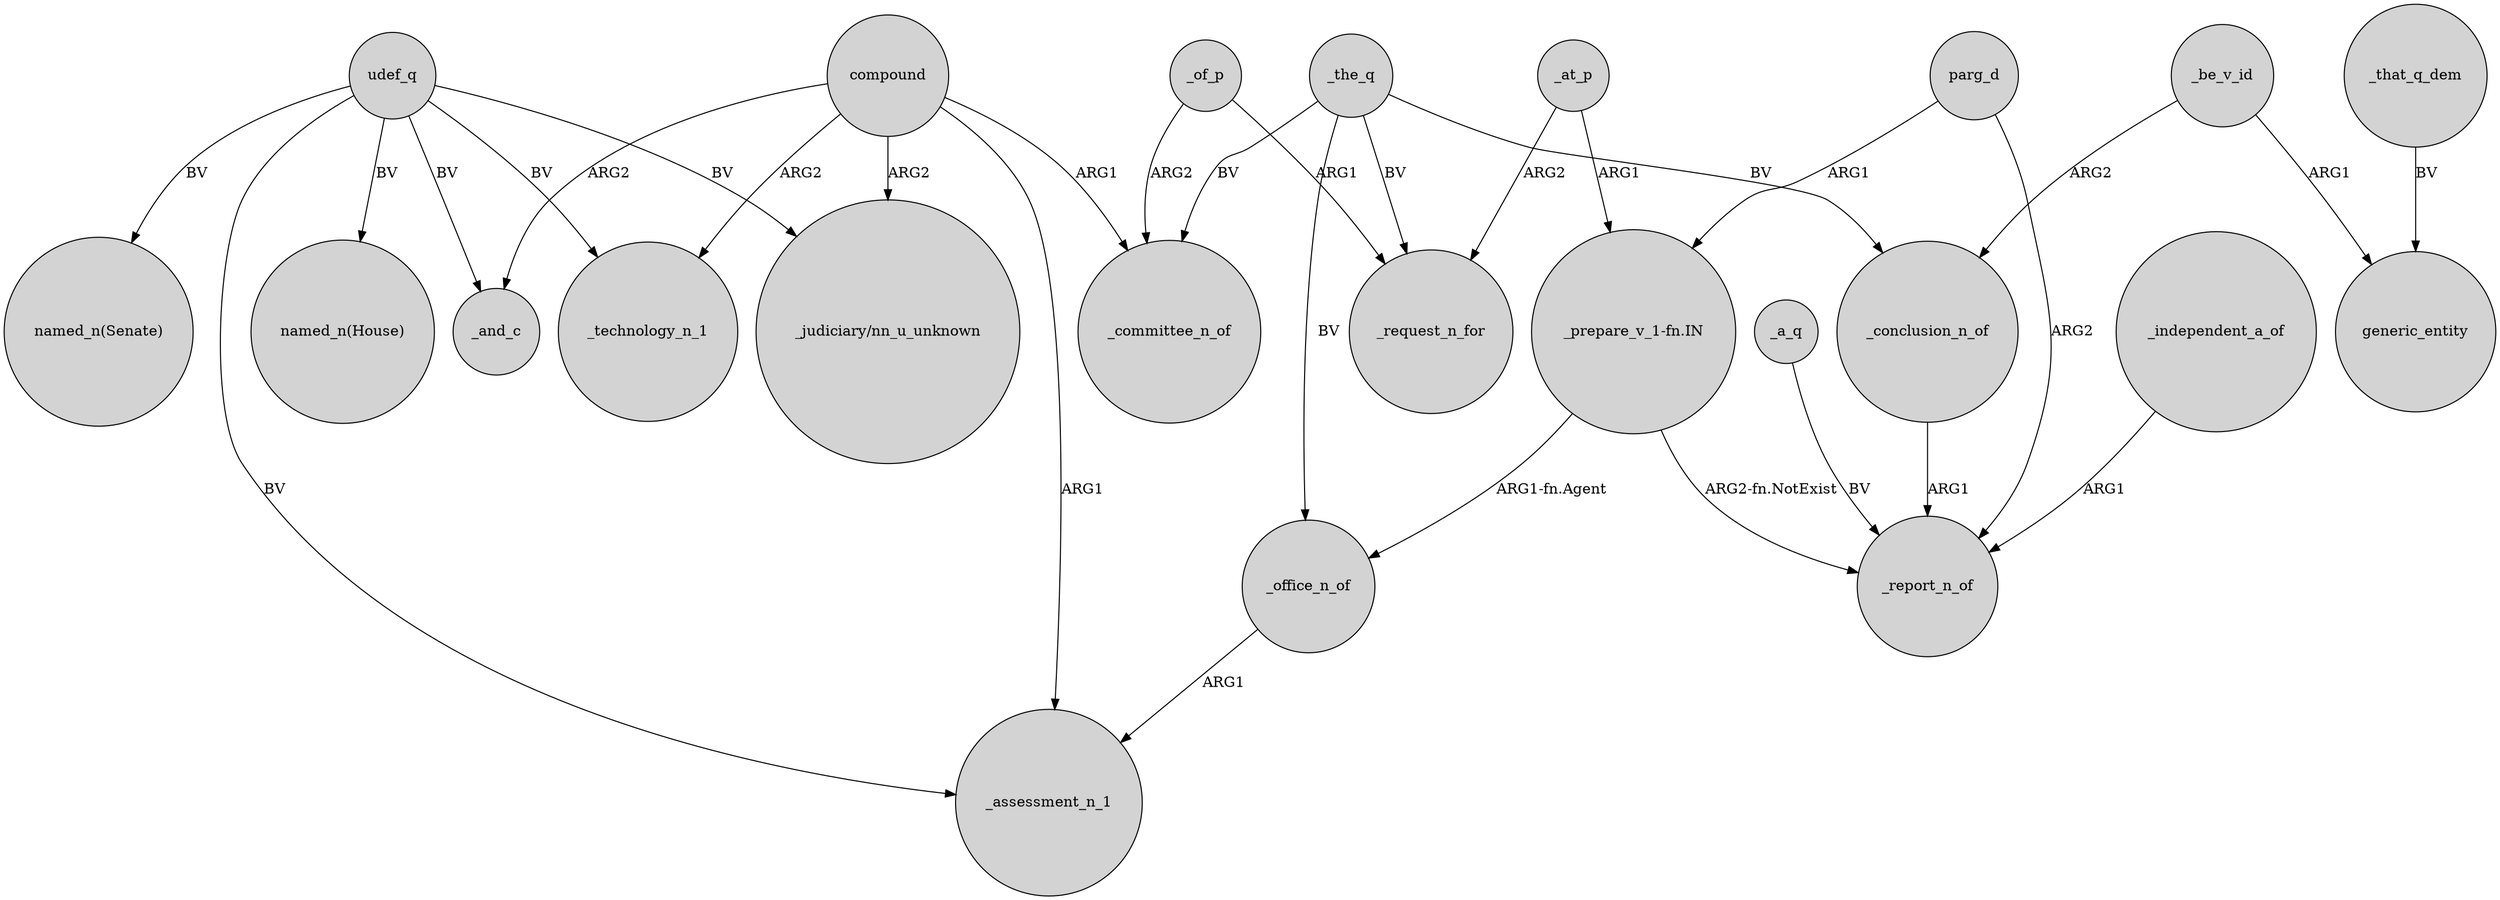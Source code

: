 digraph {
	node [shape=circle style=filled]
	_a_q -> _report_n_of [label=BV]
	udef_q -> "named_n(House)" [label=BV]
	_conclusion_n_of -> _report_n_of [label=ARG1]
	"_prepare_v_1-fn.IN" -> _office_n_of [label="ARG1-fn.Agent"]
	_of_p -> _request_n_for [label=ARG1]
	_that_q_dem -> generic_entity [label=BV]
	udef_q -> _assessment_n_1 [label=BV]
	_at_p -> _request_n_for [label=ARG2]
	compound -> "_judiciary/nn_u_unknown" [label=ARG2]
	compound -> _assessment_n_1 [label=ARG1]
	_the_q -> _committee_n_of [label=BV]
	_be_v_id -> generic_entity [label=ARG1]
	_be_v_id -> _conclusion_n_of [label=ARG2]
	parg_d -> _report_n_of [label=ARG2]
	_the_q -> _conclusion_n_of [label=BV]
	_the_q -> _office_n_of [label=BV]
	"_prepare_v_1-fn.IN" -> _report_n_of [label="ARG2-fn.NotExist"]
	compound -> _and_c [label=ARG2]
	_the_q -> _request_n_for [label=BV]
	parg_d -> "_prepare_v_1-fn.IN" [label=ARG1]
	_office_n_of -> _assessment_n_1 [label=ARG1]
	_independent_a_of -> _report_n_of [label=ARG1]
	compound -> _technology_n_1 [label=ARG2]
	udef_q -> "_judiciary/nn_u_unknown" [label=BV]
	_at_p -> "_prepare_v_1-fn.IN" [label=ARG1]
	udef_q -> _technology_n_1 [label=BV]
	udef_q -> "named_n(Senate)" [label=BV]
	compound -> _committee_n_of [label=ARG1]
	udef_q -> _and_c [label=BV]
	_of_p -> _committee_n_of [label=ARG2]
}
